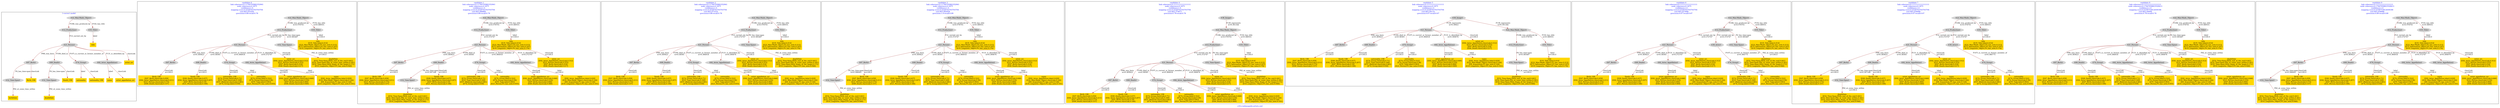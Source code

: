 digraph n0 {
fontcolor="blue"
remincross="true"
label="s18-s-indianapolis-artists.xml"
subgraph cluster_0 {
label="1-correct model"
n2[style="filled",color="white",fillcolor="lightgray",label="E12_Production1"];
n3[style="filled",color="white",fillcolor="lightgray",label="E21_Person1"];
n4[style="filled",color="white",fillcolor="lightgray",label="E67_Birth1"];
n5[style="filled",color="white",fillcolor="lightgray",label="E69_Death1"];
n6[style="filled",color="white",fillcolor="lightgray",label="E74_Group1"];
n7[style="filled",color="white",fillcolor="lightgray",label="E82_Actor_Appellation1"];
n8[style="filled",color="white",fillcolor="lightgray",label="E22_Man-Made_Object1"];
n9[style="filled",color="white",fillcolor="lightgray",label="E35_Title1"];
n10[style="filled",color="white",fillcolor="lightgray",label="E52_Time-Span1"];
n11[style="filled",color="white",fillcolor="lightgray",label="E52_Time-Span2"];
n12[shape="plaintext",style="filled",fillcolor="gold",label="artist_uri"];
n13[shape="plaintext",style="filled",fillcolor="gold",label="nationality"];
n14[shape="plaintext",style="filled",fillcolor="gold",label="Death_URI"];
n15[shape="plaintext",style="filled",fillcolor="gold",label="name"];
n16[shape="plaintext",style="filled",fillcolor="gold",label="artist_appellation_uri"];
n17[shape="plaintext",style="filled",fillcolor="gold",label="deathDate"];
n18[shape="plaintext",style="filled",fillcolor="gold",label="nationality_URI"];
n19[shape="plaintext",style="filled",fillcolor="gold",label="title"];
n20[shape="plaintext",style="filled",fillcolor="gold",label="Birth_URI"];
n21[shape="plaintext",style="filled",fillcolor="gold",label="birthDate"];
}
subgraph cluster_1 {
label="candidate 0\nlink coherence:0.11764705882352941\nnode coherence:0.1875\nconfidence:1.0\nmapping score:0.4328703703703704\ncost:903.055205\n-precision:0.88-recall:0.78"
n23[style="filled",color="white",fillcolor="lightgray",label="E12_Production1"];
n24[style="filled",color="white",fillcolor="lightgray",label="E21_Person1"];
n25[style="filled",color="white",fillcolor="lightgray",label="E52_Time-Span1"];
n26[style="filled",color="white",fillcolor="lightgray",label="E67_Birth1"];
n27[style="filled",color="white",fillcolor="lightgray",label="E69_Death1"];
n28[style="filled",color="white",fillcolor="lightgray",label="E74_Group1"];
n29[style="filled",color="white",fillcolor="lightgray",label="E82_Actor_Appellation1"];
n30[style="filled",color="white",fillcolor="lightgray",label="E22_Man-Made_Object1"];
n31[style="filled",color="white",fillcolor="lightgray",label="E35_Title1"];
n32[shape="plaintext",style="filled",fillcolor="gold",label="Birth_URI\n[E67_Birth,classLink,0.459]\n[E82_Actor_Appellation,classLink,0.211]\n[E21_Person,classLink,0.173]\n[E69_Death,classLink,0.157]"];
n33[shape="plaintext",style="filled",fillcolor="gold",label="artist_appellation_uri\n[E82_Actor_Appellation,classLink,0.646]\n[E21_Person,classLink,0.216]\n[E67_Birth,classLink,0.069]\n[E69_Death,classLink,0.069]"];
n34[shape="plaintext",style="filled",fillcolor="gold",label="artist_uri\n[E82_Actor_Appellation,classLink,0.312]\n[E21_Person,classLink,0.253]\n[E67_Birth,classLink,0.218]\n[E69_Death,classLink,0.217]"];
n35[shape="plaintext",style="filled",fillcolor="gold",label="name\n[E82_Actor_Appellation,label,0.629]\n[E22_Man-Made_Object,classLink,0.144]\n[E8_Acquisition,P3_has_note,0.126]\n[E33_Linguistic_Object,P3_has_note,0.101]"];
n36[shape="plaintext",style="filled",fillcolor="gold",label="title\n[E35_Title,label,0.414]\n[E22_Man-Made_Object,P3_has_note,0.213]\n[E73_Information_Object,P3_has_note,0.197]\n[E33_Linguistic_Object,P3_has_note,0.176]"];
n37[shape="plaintext",style="filled",fillcolor="gold",label="deathDate\n[E52_Time-Span,P82b_end_of_the_end,0.441]\n[E52_Time-Span,P82_at_some_time_within,0.341]\n[E52_Time-Span,P82a_begin_of_the_begin,0.171]\n[E33_Linguistic_Object,P3_has_note,0.046]"];
n38[shape="plaintext",style="filled",fillcolor="gold",label="nationality_URI\n[E74_Group,classLink,0.71]\n[E55_Type,classLink,0.169]\n[E57_Material,classLink,0.081]\n[E74_Group,label,0.039]"];
n39[shape="plaintext",style="filled",fillcolor="gold",label="nationality\n[E74_Group,label,0.522]\n[E74_Group,classLink,0.36]\n[E55_Type,label,0.063]\n[E21_Person,P3_has_note,0.055]"];
n40[shape="plaintext",style="filled",fillcolor="gold",label="Death_URI\n[E69_Death,classLink,0.437]\n[E82_Actor_Appellation,classLink,0.207]\n[E67_Birth,classLink,0.19]\n[E21_Person,classLink,0.166]"];
}
subgraph cluster_2 {
label="candidate 1\nlink coherence:0.11764705882352941\nnode coherence:0.1875\nconfidence:1.0\nmapping score:0.4328703703703704\ncost:903.066885\n-precision:0.88-recall:0.78"
n42[style="filled",color="white",fillcolor="lightgray",label="E12_Production1"];
n43[style="filled",color="white",fillcolor="lightgray",label="E21_Person1"];
n44[style="filled",color="white",fillcolor="lightgray",label="E67_Birth1"];
n45[style="filled",color="white",fillcolor="lightgray",label="E69_Death1"];
n46[style="filled",color="white",fillcolor="lightgray",label="E74_Group1"];
n47[style="filled",color="white",fillcolor="lightgray",label="E82_Actor_Appellation1"];
n48[style="filled",color="white",fillcolor="lightgray",label="E22_Man-Made_Object1"];
n49[style="filled",color="white",fillcolor="lightgray",label="E35_Title1"];
n50[style="filled",color="white",fillcolor="lightgray",label="E52_Time-Span1"];
n51[shape="plaintext",style="filled",fillcolor="gold",label="Birth_URI\n[E67_Birth,classLink,0.459]\n[E82_Actor_Appellation,classLink,0.211]\n[E21_Person,classLink,0.173]\n[E69_Death,classLink,0.157]"];
n52[shape="plaintext",style="filled",fillcolor="gold",label="artist_appellation_uri\n[E82_Actor_Appellation,classLink,0.646]\n[E21_Person,classLink,0.216]\n[E67_Birth,classLink,0.069]\n[E69_Death,classLink,0.069]"];
n53[shape="plaintext",style="filled",fillcolor="gold",label="artist_uri\n[E82_Actor_Appellation,classLink,0.312]\n[E21_Person,classLink,0.253]\n[E67_Birth,classLink,0.218]\n[E69_Death,classLink,0.217]"];
n54[shape="plaintext",style="filled",fillcolor="gold",label="name\n[E82_Actor_Appellation,label,0.629]\n[E22_Man-Made_Object,classLink,0.144]\n[E8_Acquisition,P3_has_note,0.126]\n[E33_Linguistic_Object,P3_has_note,0.101]"];
n55[shape="plaintext",style="filled",fillcolor="gold",label="title\n[E35_Title,label,0.414]\n[E22_Man-Made_Object,P3_has_note,0.213]\n[E73_Information_Object,P3_has_note,0.197]\n[E33_Linguistic_Object,P3_has_note,0.176]"];
n56[shape="plaintext",style="filled",fillcolor="gold",label="deathDate\n[E52_Time-Span,P82b_end_of_the_end,0.441]\n[E52_Time-Span,P82_at_some_time_within,0.341]\n[E52_Time-Span,P82a_begin_of_the_begin,0.171]\n[E33_Linguistic_Object,P3_has_note,0.046]"];
n57[shape="plaintext",style="filled",fillcolor="gold",label="nationality_URI\n[E74_Group,classLink,0.71]\n[E55_Type,classLink,0.169]\n[E57_Material,classLink,0.081]\n[E74_Group,label,0.039]"];
n58[shape="plaintext",style="filled",fillcolor="gold",label="nationality\n[E74_Group,label,0.522]\n[E74_Group,classLink,0.36]\n[E55_Type,label,0.063]\n[E21_Person,P3_has_note,0.055]"];
n59[shape="plaintext",style="filled",fillcolor="gold",label="Death_URI\n[E69_Death,classLink,0.437]\n[E82_Actor_Appellation,classLink,0.207]\n[E67_Birth,classLink,0.19]\n[E21_Person,classLink,0.166]"];
}
subgraph cluster_3 {
label="candidate 2\nlink coherence:0.11764705882352941\nnode coherence:0.1875\nconfidence:1.0\nmapping score:0.4328703703703704\ncost:903.073333\n-precision:0.88-recall:0.78"
n61[style="filled",color="white",fillcolor="lightgray",label="E12_Production1"];
n62[style="filled",color="white",fillcolor="lightgray",label="E21_Person1"];
n63[style="filled",color="white",fillcolor="lightgray",label="E52_Time-Span1"];
n64[style="filled",color="white",fillcolor="lightgray",label="E67_Birth1"];
n65[style="filled",color="white",fillcolor="lightgray",label="E69_Death1"];
n66[style="filled",color="white",fillcolor="lightgray",label="E74_Group1"];
n67[style="filled",color="white",fillcolor="lightgray",label="E82_Actor_Appellation2"];
n68[style="filled",color="white",fillcolor="lightgray",label="E22_Man-Made_Object1"];
n69[style="filled",color="white",fillcolor="lightgray",label="E35_Title1"];
n70[shape="plaintext",style="filled",fillcolor="gold",label="Birth_URI\n[E67_Birth,classLink,0.459]\n[E82_Actor_Appellation,classLink,0.211]\n[E21_Person,classLink,0.173]\n[E69_Death,classLink,0.157]"];
n71[shape="plaintext",style="filled",fillcolor="gold",label="artist_uri\n[E82_Actor_Appellation,classLink,0.312]\n[E21_Person,classLink,0.253]\n[E67_Birth,classLink,0.218]\n[E69_Death,classLink,0.217]"];
n72[shape="plaintext",style="filled",fillcolor="gold",label="title\n[E35_Title,label,0.414]\n[E22_Man-Made_Object,P3_has_note,0.213]\n[E73_Information_Object,P3_has_note,0.197]\n[E33_Linguistic_Object,P3_has_note,0.176]"];
n73[shape="plaintext",style="filled",fillcolor="gold",label="deathDate\n[E52_Time-Span,P82b_end_of_the_end,0.441]\n[E52_Time-Span,P82_at_some_time_within,0.341]\n[E52_Time-Span,P82a_begin_of_the_begin,0.171]\n[E33_Linguistic_Object,P3_has_note,0.046]"];
n74[shape="plaintext",style="filled",fillcolor="gold",label="nationality_URI\n[E74_Group,classLink,0.71]\n[E55_Type,classLink,0.169]\n[E57_Material,classLink,0.081]\n[E74_Group,label,0.039]"];
n75[shape="plaintext",style="filled",fillcolor="gold",label="artist_appellation_uri\n[E82_Actor_Appellation,classLink,0.646]\n[E21_Person,classLink,0.216]\n[E67_Birth,classLink,0.069]\n[E69_Death,classLink,0.069]"];
n76[shape="plaintext",style="filled",fillcolor="gold",label="nationality\n[E74_Group,label,0.522]\n[E74_Group,classLink,0.36]\n[E55_Type,label,0.063]\n[E21_Person,P3_has_note,0.055]"];
n77[shape="plaintext",style="filled",fillcolor="gold",label="name\n[E82_Actor_Appellation,label,0.629]\n[E22_Man-Made_Object,classLink,0.144]\n[E8_Acquisition,P3_has_note,0.126]\n[E33_Linguistic_Object,P3_has_note,0.101]"];
n78[shape="plaintext",style="filled",fillcolor="gold",label="Death_URI\n[E69_Death,classLink,0.437]\n[E82_Actor_Appellation,classLink,0.207]\n[E67_Birth,classLink,0.19]\n[E21_Person,classLink,0.166]"];
}
subgraph cluster_4 {
label="candidate 3\nlink coherence:0.11764705882352941\nnode coherence:0.1875\nconfidence:1.0\nmapping score:0.4328703703703704\ncost:903.083939\n-precision:1.0-recall:0.89"
n80[style="filled",color="white",fillcolor="lightgray",label="E12_Production1"];
n81[style="filled",color="white",fillcolor="lightgray",label="E21_Person1"];
n82[style="filled",color="white",fillcolor="lightgray",label="E67_Birth1"];
n83[style="filled",color="white",fillcolor="lightgray",label="E69_Death1"];
n84[style="filled",color="white",fillcolor="lightgray",label="E74_Group1"];
n85[style="filled",color="white",fillcolor="lightgray",label="E82_Actor_Appellation2"];
n86[style="filled",color="white",fillcolor="lightgray",label="E22_Man-Made_Object1"];
n87[style="filled",color="white",fillcolor="lightgray",label="E35_Title1"];
n88[style="filled",color="white",fillcolor="lightgray",label="E52_Time-Span1"];
n89[shape="plaintext",style="filled",fillcolor="gold",label="Birth_URI\n[E67_Birth,classLink,0.459]\n[E82_Actor_Appellation,classLink,0.211]\n[E21_Person,classLink,0.173]\n[E69_Death,classLink,0.157]"];
n90[shape="plaintext",style="filled",fillcolor="gold",label="artist_uri\n[E82_Actor_Appellation,classLink,0.312]\n[E21_Person,classLink,0.253]\n[E67_Birth,classLink,0.218]\n[E69_Death,classLink,0.217]"];
n91[shape="plaintext",style="filled",fillcolor="gold",label="title\n[E35_Title,label,0.414]\n[E22_Man-Made_Object,P3_has_note,0.213]\n[E73_Information_Object,P3_has_note,0.197]\n[E33_Linguistic_Object,P3_has_note,0.176]"];
n92[shape="plaintext",style="filled",fillcolor="gold",label="deathDate\n[E52_Time-Span,P82b_end_of_the_end,0.441]\n[E52_Time-Span,P82_at_some_time_within,0.341]\n[E52_Time-Span,P82a_begin_of_the_begin,0.171]\n[E33_Linguistic_Object,P3_has_note,0.046]"];
n93[shape="plaintext",style="filled",fillcolor="gold",label="nationality_URI\n[E74_Group,classLink,0.71]\n[E55_Type,classLink,0.169]\n[E57_Material,classLink,0.081]\n[E74_Group,label,0.039]"];
n94[shape="plaintext",style="filled",fillcolor="gold",label="artist_appellation_uri\n[E82_Actor_Appellation,classLink,0.646]\n[E21_Person,classLink,0.216]\n[E67_Birth,classLink,0.069]\n[E69_Death,classLink,0.069]"];
n95[shape="plaintext",style="filled",fillcolor="gold",label="nationality\n[E74_Group,label,0.522]\n[E74_Group,classLink,0.36]\n[E55_Type,label,0.063]\n[E21_Person,P3_has_note,0.055]"];
n96[shape="plaintext",style="filled",fillcolor="gold",label="name\n[E82_Actor_Appellation,label,0.629]\n[E22_Man-Made_Object,classLink,0.144]\n[E8_Acquisition,P3_has_note,0.126]\n[E33_Linguistic_Object,P3_has_note,0.101]"];
n97[shape="plaintext",style="filled",fillcolor="gold",label="Death_URI\n[E69_Death,classLink,0.437]\n[E82_Actor_Appellation,classLink,0.207]\n[E67_Birth,classLink,0.19]\n[E21_Person,classLink,0.166]"];
}
subgraph cluster_5 {
label="candidate 4\nlink coherence:0.1111111111111111\nnode coherence:0.1875\nconfidence:1.0\nmapping score:0.4328703703703704\ncost:903.374677\n-precision:0.78-recall:0.78"
n99[style="filled",color="white",fillcolor="lightgray",label="E12_Production1"];
n100[style="filled",color="white",fillcolor="lightgray",label="E21_Person1"];
n101[style="filled",color="white",fillcolor="lightgray",label="E52_Time-Span1"];
n102[style="filled",color="white",fillcolor="lightgray",label="E67_Birth1"];
n103[style="filled",color="white",fillcolor="lightgray",label="E69_Death1"];
n104[style="filled",color="white",fillcolor="lightgray",label="E74_Group1"];
n105[style="filled",color="white",fillcolor="lightgray",label="E82_Actor_Appellation2"];
n106[style="filled",color="white",fillcolor="lightgray",label="E22_Man-Made_Object1"];
n107[style="filled",color="white",fillcolor="lightgray",label="E35_Title1"];
n108[style="filled",color="white",fillcolor="lightgray",label="E38_Image1"];
n109[shape="plaintext",style="filled",fillcolor="gold",label="Birth_URI\n[E67_Birth,classLink,0.459]\n[E82_Actor_Appellation,classLink,0.211]\n[E21_Person,classLink,0.173]\n[E69_Death,classLink,0.157]"];
n110[shape="plaintext",style="filled",fillcolor="gold",label="artist_uri\n[E82_Actor_Appellation,classLink,0.312]\n[E21_Person,classLink,0.253]\n[E67_Birth,classLink,0.218]\n[E69_Death,classLink,0.217]"];
n111[shape="plaintext",style="filled",fillcolor="gold",label="title\n[E35_Title,label,0.414]\n[E22_Man-Made_Object,P3_has_note,0.213]\n[E73_Information_Object,P3_has_note,0.197]\n[E33_Linguistic_Object,P3_has_note,0.176]"];
n112[shape="plaintext",style="filled",fillcolor="gold",label="deathDate\n[E52_Time-Span,P82b_end_of_the_end,0.441]\n[E52_Time-Span,P82_at_some_time_within,0.341]\n[E52_Time-Span,P82a_begin_of_the_begin,0.171]\n[E33_Linguistic_Object,P3_has_note,0.046]"];
n113[shape="plaintext",style="filled",fillcolor="gold",label="nationality_URI\n[E74_Group,classLink,0.71]\n[E55_Type,classLink,0.169]\n[E57_Material,classLink,0.081]\n[E74_Group,label,0.039]"];
n114[shape="plaintext",style="filled",fillcolor="gold",label="artist_appellation_uri\n[E82_Actor_Appellation,classLink,0.646]\n[E21_Person,classLink,0.216]\n[E67_Birth,classLink,0.069]\n[E69_Death,classLink,0.069]"];
n115[shape="plaintext",style="filled",fillcolor="gold",label="nationality\n[E74_Group,label,0.522]\n[E74_Group,classLink,0.36]\n[E55_Type,label,0.063]\n[E21_Person,P3_has_note,0.055]"];
n116[shape="plaintext",style="filled",fillcolor="gold",label="name\n[E82_Actor_Appellation,label,0.629]\n[E22_Man-Made_Object,classLink,0.144]\n[E8_Acquisition,P3_has_note,0.126]\n[E33_Linguistic_Object,P3_has_note,0.101]"];
n117[shape="plaintext",style="filled",fillcolor="gold",label="Death_URI\n[E69_Death,classLink,0.437]\n[E82_Actor_Appellation,classLink,0.207]\n[E67_Birth,classLink,0.19]\n[E21_Person,classLink,0.166]"];
}
subgraph cluster_6 {
label="candidate 5\nlink coherence:0.1111111111111111\nnode coherence:0.1875\nconfidence:1.0\nmapping score:0.4328703703703704\ncost:903.40114\n-precision:0.67-recall:0.67"
n119[style="filled",color="white",fillcolor="lightgray",label="E12_Production1"];
n120[style="filled",color="white",fillcolor="lightgray",label="E52_Time-Span1"];
n121[style="filled",color="white",fillcolor="lightgray",label="E21_Person1"];
n122[style="filled",color="white",fillcolor="lightgray",label="E67_Birth1"];
n123[style="filled",color="white",fillcolor="lightgray",label="E69_Death1"];
n124[style="filled",color="white",fillcolor="lightgray",label="E74_Group1"];
n125[style="filled",color="white",fillcolor="lightgray",label="E82_Actor_Appellation2"];
n126[style="filled",color="white",fillcolor="lightgray",label="E22_Man-Made_Object1"];
n127[style="filled",color="white",fillcolor="lightgray",label="E35_Title1"];
n128[style="filled",color="white",fillcolor="lightgray",label="E38_Image1"];
n129[shape="plaintext",style="filled",fillcolor="gold",label="Birth_URI\n[E67_Birth,classLink,0.459]\n[E82_Actor_Appellation,classLink,0.211]\n[E21_Person,classLink,0.173]\n[E69_Death,classLink,0.157]"];
n130[shape="plaintext",style="filled",fillcolor="gold",label="artist_uri\n[E82_Actor_Appellation,classLink,0.312]\n[E21_Person,classLink,0.253]\n[E67_Birth,classLink,0.218]\n[E69_Death,classLink,0.217]"];
n131[shape="plaintext",style="filled",fillcolor="gold",label="title\n[E35_Title,label,0.414]\n[E22_Man-Made_Object,P3_has_note,0.213]\n[E73_Information_Object,P3_has_note,0.197]\n[E33_Linguistic_Object,P3_has_note,0.176]"];
n132[shape="plaintext",style="filled",fillcolor="gold",label="deathDate\n[E52_Time-Span,P82b_end_of_the_end,0.441]\n[E52_Time-Span,P82_at_some_time_within,0.341]\n[E52_Time-Span,P82a_begin_of_the_begin,0.171]\n[E33_Linguistic_Object,P3_has_note,0.046]"];
n133[shape="plaintext",style="filled",fillcolor="gold",label="nationality_URI\n[E74_Group,classLink,0.71]\n[E55_Type,classLink,0.169]\n[E57_Material,classLink,0.081]\n[E74_Group,label,0.039]"];
n134[shape="plaintext",style="filled",fillcolor="gold",label="artist_appellation_uri\n[E82_Actor_Appellation,classLink,0.646]\n[E21_Person,classLink,0.216]\n[E67_Birth,classLink,0.069]\n[E69_Death,classLink,0.069]"];
n135[shape="plaintext",style="filled",fillcolor="gold",label="nationality\n[E74_Group,label,0.522]\n[E74_Group,classLink,0.36]\n[E55_Type,label,0.063]\n[E21_Person,P3_has_note,0.055]"];
n136[shape="plaintext",style="filled",fillcolor="gold",label="name\n[E82_Actor_Appellation,label,0.629]\n[E22_Man-Made_Object,classLink,0.144]\n[E8_Acquisition,P3_has_note,0.126]\n[E33_Linguistic_Object,P3_has_note,0.101]"];
n137[shape="plaintext",style="filled",fillcolor="gold",label="Death_URI\n[E69_Death,classLink,0.437]\n[E82_Actor_Appellation,classLink,0.207]\n[E67_Birth,classLink,0.19]\n[E21_Person,classLink,0.166]"];
}
subgraph cluster_7 {
label="candidate 6\nlink coherence:0.1111111111111111\nnode coherence:0.1875\nconfidence:1.0\nmapping score:0.4328703703703704\ncost:903.427808\n-precision:0.67-recall:0.67"
n139[style="filled",color="white",fillcolor="lightgray",label="E12_Production1"];
n140[style="filled",color="white",fillcolor="lightgray",label="E21_Person1"];
n141[style="filled",color="white",fillcolor="lightgray",label="E39_Actor1"];
n142[style="filled",color="white",fillcolor="lightgray",label="E52_Time-Span1"];
n143[style="filled",color="white",fillcolor="lightgray",label="E67_Birth1"];
n144[style="filled",color="white",fillcolor="lightgray",label="E69_Death1"];
n145[style="filled",color="white",fillcolor="lightgray",label="E82_Actor_Appellation1"];
n146[style="filled",color="white",fillcolor="lightgray",label="E22_Man-Made_Object1"];
n147[style="filled",color="white",fillcolor="lightgray",label="E35_Title1"];
n148[style="filled",color="white",fillcolor="lightgray",label="E74_Group1"];
n149[shape="plaintext",style="filled",fillcolor="gold",label="Birth_URI\n[E67_Birth,classLink,0.459]\n[E82_Actor_Appellation,classLink,0.211]\n[E21_Person,classLink,0.173]\n[E69_Death,classLink,0.157]"];
n150[shape="plaintext",style="filled",fillcolor="gold",label="artist_appellation_uri\n[E82_Actor_Appellation,classLink,0.646]\n[E21_Person,classLink,0.216]\n[E67_Birth,classLink,0.069]\n[E69_Death,classLink,0.069]"];
n151[shape="plaintext",style="filled",fillcolor="gold",label="artist_uri\n[E82_Actor_Appellation,classLink,0.312]\n[E21_Person,classLink,0.253]\n[E67_Birth,classLink,0.218]\n[E69_Death,classLink,0.217]"];
n152[shape="plaintext",style="filled",fillcolor="gold",label="name\n[E82_Actor_Appellation,label,0.629]\n[E22_Man-Made_Object,classLink,0.144]\n[E8_Acquisition,P3_has_note,0.126]\n[E33_Linguistic_Object,P3_has_note,0.101]"];
n153[shape="plaintext",style="filled",fillcolor="gold",label="title\n[E35_Title,label,0.414]\n[E22_Man-Made_Object,P3_has_note,0.213]\n[E73_Information_Object,P3_has_note,0.197]\n[E33_Linguistic_Object,P3_has_note,0.176]"];
n154[shape="plaintext",style="filled",fillcolor="gold",label="deathDate\n[E52_Time-Span,P82b_end_of_the_end,0.441]\n[E52_Time-Span,P82_at_some_time_within,0.341]\n[E52_Time-Span,P82a_begin_of_the_begin,0.171]\n[E33_Linguistic_Object,P3_has_note,0.046]"];
n155[shape="plaintext",style="filled",fillcolor="gold",label="nationality_URI\n[E74_Group,classLink,0.71]\n[E55_Type,classLink,0.169]\n[E57_Material,classLink,0.081]\n[E74_Group,label,0.039]"];
n156[shape="plaintext",style="filled",fillcolor="gold",label="nationality\n[E74_Group,label,0.522]\n[E74_Group,classLink,0.36]\n[E55_Type,label,0.063]\n[E21_Person,P3_has_note,0.055]"];
n157[shape="plaintext",style="filled",fillcolor="gold",label="Death_URI\n[E69_Death,classLink,0.437]\n[E82_Actor_Appellation,classLink,0.207]\n[E67_Birth,classLink,0.19]\n[E21_Person,classLink,0.166]"];
}
subgraph cluster_8 {
label="candidate 7\nlink coherence:0.1111111111111111\nnode coherence:0.1875\nconfidence:1.0\nmapping score:0.4328703703703704\ncost:903.439489\n-precision:0.67-recall:0.67"
n159[style="filled",color="white",fillcolor="lightgray",label="E12_Production1"];
n160[style="filled",color="white",fillcolor="lightgray",label="E21_Person1"];
n161[style="filled",color="white",fillcolor="lightgray",label="E39_Actor1"];
n162[style="filled",color="white",fillcolor="lightgray",label="E67_Birth1"];
n163[style="filled",color="white",fillcolor="lightgray",label="E69_Death1"];
n164[style="filled",color="white",fillcolor="lightgray",label="E82_Actor_Appellation1"];
n165[style="filled",color="white",fillcolor="lightgray",label="E22_Man-Made_Object1"];
n166[style="filled",color="white",fillcolor="lightgray",label="E35_Title1"];
n167[style="filled",color="white",fillcolor="lightgray",label="E74_Group1"];
n168[style="filled",color="white",fillcolor="lightgray",label="E52_Time-Span1"];
n169[shape="plaintext",style="filled",fillcolor="gold",label="Birth_URI\n[E67_Birth,classLink,0.459]\n[E82_Actor_Appellation,classLink,0.211]\n[E21_Person,classLink,0.173]\n[E69_Death,classLink,0.157]"];
n170[shape="plaintext",style="filled",fillcolor="gold",label="artist_appellation_uri\n[E82_Actor_Appellation,classLink,0.646]\n[E21_Person,classLink,0.216]\n[E67_Birth,classLink,0.069]\n[E69_Death,classLink,0.069]"];
n171[shape="plaintext",style="filled",fillcolor="gold",label="artist_uri\n[E82_Actor_Appellation,classLink,0.312]\n[E21_Person,classLink,0.253]\n[E67_Birth,classLink,0.218]\n[E69_Death,classLink,0.217]"];
n172[shape="plaintext",style="filled",fillcolor="gold",label="name\n[E82_Actor_Appellation,label,0.629]\n[E22_Man-Made_Object,classLink,0.144]\n[E8_Acquisition,P3_has_note,0.126]\n[E33_Linguistic_Object,P3_has_note,0.101]"];
n173[shape="plaintext",style="filled",fillcolor="gold",label="title\n[E35_Title,label,0.414]\n[E22_Man-Made_Object,P3_has_note,0.213]\n[E73_Information_Object,P3_has_note,0.197]\n[E33_Linguistic_Object,P3_has_note,0.176]"];
n174[shape="plaintext",style="filled",fillcolor="gold",label="deathDate\n[E52_Time-Span,P82b_end_of_the_end,0.441]\n[E52_Time-Span,P82_at_some_time_within,0.341]\n[E52_Time-Span,P82a_begin_of_the_begin,0.171]\n[E33_Linguistic_Object,P3_has_note,0.046]"];
n175[shape="plaintext",style="filled",fillcolor="gold",label="nationality_URI\n[E74_Group,classLink,0.71]\n[E55_Type,classLink,0.169]\n[E57_Material,classLink,0.081]\n[E74_Group,label,0.039]"];
n176[shape="plaintext",style="filled",fillcolor="gold",label="nationality\n[E74_Group,label,0.522]\n[E74_Group,classLink,0.36]\n[E55_Type,label,0.063]\n[E21_Person,P3_has_note,0.055]"];
n177[shape="plaintext",style="filled",fillcolor="gold",label="Death_URI\n[E69_Death,classLink,0.437]\n[E82_Actor_Appellation,classLink,0.207]\n[E67_Birth,classLink,0.19]\n[E21_Person,classLink,0.166]"];
}
subgraph cluster_9 {
label="candidate 8\nlink coherence:0.1111111111111111\nnode coherence:0.17647058823529413\nconfidence:1.0\nmapping score:0.4106753812636166\ncost:903.44608\n-precision:0.78-recall:0.78"
n179[style="filled",color="white",fillcolor="lightgray",label="E12_Production1"];
n180[style="filled",color="white",fillcolor="lightgray",label="E21_Person1"];
n181[style="filled",color="white",fillcolor="lightgray",label="E52_Time-Span1"];
n182[style="filled",color="white",fillcolor="lightgray",label="E67_Birth1"];
n183[style="filled",color="white",fillcolor="lightgray",label="E69_Death1"];
n184[style="filled",color="white",fillcolor="lightgray",label="E74_Group1"];
n185[style="filled",color="white",fillcolor="lightgray",label="E82_Actor_Appellation1"];
n186[style="filled",color="white",fillcolor="lightgray",label="E82_Actor_Appellation2"];
n187[style="filled",color="white",fillcolor="lightgray",label="E22_Man-Made_Object1"];
n188[style="filled",color="white",fillcolor="lightgray",label="E35_Title1"];
n189[shape="plaintext",style="filled",fillcolor="gold",label="Birth_URI\n[E67_Birth,classLink,0.459]\n[E82_Actor_Appellation,classLink,0.211]\n[E21_Person,classLink,0.173]\n[E69_Death,classLink,0.157]"];
n190[shape="plaintext",style="filled",fillcolor="gold",label="artist_uri\n[E82_Actor_Appellation,classLink,0.312]\n[E21_Person,classLink,0.253]\n[E67_Birth,classLink,0.218]\n[E69_Death,classLink,0.217]"];
n191[shape="plaintext",style="filled",fillcolor="gold",label="name\n[E82_Actor_Appellation,label,0.629]\n[E22_Man-Made_Object,classLink,0.144]\n[E8_Acquisition,P3_has_note,0.126]\n[E33_Linguistic_Object,P3_has_note,0.101]"];
n192[shape="plaintext",style="filled",fillcolor="gold",label="title\n[E35_Title,label,0.414]\n[E22_Man-Made_Object,P3_has_note,0.213]\n[E73_Information_Object,P3_has_note,0.197]\n[E33_Linguistic_Object,P3_has_note,0.176]"];
n193[shape="plaintext",style="filled",fillcolor="gold",label="deathDate\n[E52_Time-Span,P82b_end_of_the_end,0.441]\n[E52_Time-Span,P82_at_some_time_within,0.341]\n[E52_Time-Span,P82a_begin_of_the_begin,0.171]\n[E33_Linguistic_Object,P3_has_note,0.046]"];
n194[shape="plaintext",style="filled",fillcolor="gold",label="nationality_URI\n[E74_Group,classLink,0.71]\n[E55_Type,classLink,0.169]\n[E57_Material,classLink,0.081]\n[E74_Group,label,0.039]"];
n195[shape="plaintext",style="filled",fillcolor="gold",label="artist_appellation_uri\n[E82_Actor_Appellation,classLink,0.646]\n[E21_Person,classLink,0.216]\n[E67_Birth,classLink,0.069]\n[E69_Death,classLink,0.069]"];
n196[shape="plaintext",style="filled",fillcolor="gold",label="nationality\n[E74_Group,label,0.522]\n[E74_Group,classLink,0.36]\n[E55_Type,label,0.063]\n[E21_Person,P3_has_note,0.055]"];
n197[shape="plaintext",style="filled",fillcolor="gold",label="Death_URI\n[E69_Death,classLink,0.437]\n[E82_Actor_Appellation,classLink,0.207]\n[E67_Birth,classLink,0.19]\n[E21_Person,classLink,0.166]"];
}
subgraph cluster_10 {
label="candidate 9\nlink coherence:0.1111111111111111\nnode coherence:0.17647058823529413\nconfidence:1.0\nmapping score:0.4106753812636166\ncost:903.456686\n-precision:0.89-recall:0.89"
n199[style="filled",color="white",fillcolor="lightgray",label="E12_Production1"];
n200[style="filled",color="white",fillcolor="lightgray",label="E21_Person1"];
n201[style="filled",color="white",fillcolor="lightgray",label="E67_Birth1"];
n202[style="filled",color="white",fillcolor="lightgray",label="E69_Death1"];
n203[style="filled",color="white",fillcolor="lightgray",label="E74_Group1"];
n204[style="filled",color="white",fillcolor="lightgray",label="E82_Actor_Appellation1"];
n205[style="filled",color="white",fillcolor="lightgray",label="E82_Actor_Appellation2"];
n206[style="filled",color="white",fillcolor="lightgray",label="E22_Man-Made_Object1"];
n207[style="filled",color="white",fillcolor="lightgray",label="E35_Title1"];
n208[style="filled",color="white",fillcolor="lightgray",label="E52_Time-Span1"];
n209[shape="plaintext",style="filled",fillcolor="gold",label="Birth_URI\n[E67_Birth,classLink,0.459]\n[E82_Actor_Appellation,classLink,0.211]\n[E21_Person,classLink,0.173]\n[E69_Death,classLink,0.157]"];
n210[shape="plaintext",style="filled",fillcolor="gold",label="artist_uri\n[E82_Actor_Appellation,classLink,0.312]\n[E21_Person,classLink,0.253]\n[E67_Birth,classLink,0.218]\n[E69_Death,classLink,0.217]"];
n211[shape="plaintext",style="filled",fillcolor="gold",label="name\n[E82_Actor_Appellation,label,0.629]\n[E22_Man-Made_Object,classLink,0.144]\n[E8_Acquisition,P3_has_note,0.126]\n[E33_Linguistic_Object,P3_has_note,0.101]"];
n212[shape="plaintext",style="filled",fillcolor="gold",label="title\n[E35_Title,label,0.414]\n[E22_Man-Made_Object,P3_has_note,0.213]\n[E73_Information_Object,P3_has_note,0.197]\n[E33_Linguistic_Object,P3_has_note,0.176]"];
n213[shape="plaintext",style="filled",fillcolor="gold",label="deathDate\n[E52_Time-Span,P82b_end_of_the_end,0.441]\n[E52_Time-Span,P82_at_some_time_within,0.341]\n[E52_Time-Span,P82a_begin_of_the_begin,0.171]\n[E33_Linguistic_Object,P3_has_note,0.046]"];
n214[shape="plaintext",style="filled",fillcolor="gold",label="nationality_URI\n[E74_Group,classLink,0.71]\n[E55_Type,classLink,0.169]\n[E57_Material,classLink,0.081]\n[E74_Group,label,0.039]"];
n215[shape="plaintext",style="filled",fillcolor="gold",label="artist_appellation_uri\n[E82_Actor_Appellation,classLink,0.646]\n[E21_Person,classLink,0.216]\n[E67_Birth,classLink,0.069]\n[E69_Death,classLink,0.069]"];
n216[shape="plaintext",style="filled",fillcolor="gold",label="nationality\n[E74_Group,label,0.522]\n[E74_Group,classLink,0.36]\n[E55_Type,label,0.063]\n[E21_Person,P3_has_note,0.055]"];
n217[shape="plaintext",style="filled",fillcolor="gold",label="Death_URI\n[E69_Death,classLink,0.437]\n[E82_Actor_Appellation,classLink,0.207]\n[E67_Birth,classLink,0.19]\n[E21_Person,classLink,0.166]"];
}
n2 -> n3[color="brown",fontcolor="black",label="P14_carried_out_by"]
n3 -> n4[color="brown",fontcolor="black",label="P98i_was_born"]
n3 -> n5[color="brown",fontcolor="black",label="P100i_died_in"]
n3 -> n6[color="brown",fontcolor="black",label="P107i_is_current_or_former_member_of"]
n3 -> n7[color="brown",fontcolor="black",label="P131_is_identified_by"]
n8 -> n2[color="brown",fontcolor="black",label="P108i_was_produced_by"]
n8 -> n9[color="brown",fontcolor="black",label="P102_has_title"]
n4 -> n10[color="brown",fontcolor="black",label="P4_has_time-span"]
n5 -> n11[color="brown",fontcolor="black",label="P4_has_time-span"]
n3 -> n12[color="brown",fontcolor="black",label="classLink"]
n6 -> n13[color="brown",fontcolor="black",label="label"]
n5 -> n14[color="brown",fontcolor="black",label="classLink"]
n7 -> n15[color="brown",fontcolor="black",label="label"]
n7 -> n16[color="brown",fontcolor="black",label="classLink"]
n11 -> n17[color="brown",fontcolor="black",label="P82_at_some_time_within"]
n6 -> n18[color="brown",fontcolor="black",label="classLink"]
n9 -> n19[color="brown",fontcolor="black",label="label"]
n4 -> n20[color="brown",fontcolor="black",label="classLink"]
n10 -> n21[color="brown",fontcolor="black",label="P82_at_some_time_within"]
n23 -> n24[color="brown",fontcolor="black",label="P14_carried_out_by\nw=0.372747"]
n23 -> n25[color="brown",fontcolor="black",label="P4_has_time-span\nw=0.385487"]
n24 -> n26[color="brown",fontcolor="black",label="P98i_was_born\nw=0.385623"]
n24 -> n27[color="brown",fontcolor="black",label="P100i_died_in\nw=0.38563"]
n24 -> n28[color="brown",fontcolor="black",label="P107i_is_current_or_former_member_of\nw=0.384918"]
n24 -> n29[color="brown",fontcolor="black",label="P131_is_identified_by\nw=0.372747"]
n30 -> n23[color="brown",fontcolor="black",label="P108i_was_produced_by\nw=0.378701"]
n30 -> n31[color="brown",fontcolor="black",label="P102_has_title\nw=0.389351"]
n26 -> n32[color="brown",fontcolor="black",label="classLink\nw=100.0"]
n29 -> n33[color="brown",fontcolor="black",label="classLink\nw=100.0"]
n24 -> n34[color="brown",fontcolor="black",label="classLink\nw=100.0"]
n29 -> n35[color="brown",fontcolor="black",label="label\nw=100.0"]
n31 -> n36[color="brown",fontcolor="black",label="label\nw=100.0"]
n25 -> n37[color="brown",fontcolor="black",label="P82_at_some_time_within\nw=100.0"]
n28 -> n38[color="brown",fontcolor="black",label="classLink\nw=100.0"]
n28 -> n39[color="brown",fontcolor="black",label="label\nw=100.0"]
n27 -> n40[color="brown",fontcolor="black",label="classLink\nw=100.0"]
n42 -> n43[color="brown",fontcolor="black",label="P14_carried_out_by\nw=0.372747"]
n43 -> n44[color="brown",fontcolor="black",label="P98i_was_born\nw=0.385623"]
n43 -> n45[color="brown",fontcolor="black",label="P100i_died_in\nw=0.38563"]
n43 -> n46[color="brown",fontcolor="black",label="P107i_is_current_or_former_member_of\nw=0.384918"]
n43 -> n47[color="brown",fontcolor="black",label="P131_is_identified_by\nw=0.372747"]
n48 -> n42[color="brown",fontcolor="black",label="P108i_was_produced_by\nw=0.378701"]
n48 -> n49[color="brown",fontcolor="black",label="P102_has_title\nw=0.389351"]
n45 -> n50[color="brown",fontcolor="black",label="P4_has_time-span\nw=0.397168"]
n44 -> n51[color="brown",fontcolor="black",label="classLink\nw=100.0"]
n47 -> n52[color="brown",fontcolor="black",label="classLink\nw=100.0"]
n43 -> n53[color="brown",fontcolor="black",label="classLink\nw=100.0"]
n47 -> n54[color="brown",fontcolor="black",label="label\nw=100.0"]
n49 -> n55[color="brown",fontcolor="black",label="label\nw=100.0"]
n50 -> n56[color="brown",fontcolor="black",label="P82_at_some_time_within\nw=100.0"]
n46 -> n57[color="brown",fontcolor="black",label="classLink\nw=100.0"]
n46 -> n58[color="brown",fontcolor="black",label="label\nw=100.0"]
n45 -> n59[color="brown",fontcolor="black",label="classLink\nw=100.0"]
n61 -> n62[color="brown",fontcolor="black",label="P14_carried_out_by\nw=0.372747"]
n61 -> n63[color="brown",fontcolor="black",label="P4_has_time-span\nw=0.385487"]
n62 -> n64[color="brown",fontcolor="black",label="P98i_was_born\nw=0.385623"]
n62 -> n65[color="brown",fontcolor="black",label="P100i_died_in\nw=0.38563"]
n62 -> n66[color="brown",fontcolor="black",label="P107i_is_current_or_former_member_of\nw=0.384918"]
n62 -> n67[color="brown",fontcolor="black",label="P131_is_identified_by\nw=0.390876"]
n68 -> n61[color="brown",fontcolor="black",label="P108i_was_produced_by\nw=0.378701"]
n68 -> n69[color="brown",fontcolor="black",label="P102_has_title\nw=0.389351"]
n64 -> n70[color="brown",fontcolor="black",label="classLink\nw=100.0"]
n62 -> n71[color="brown",fontcolor="black",label="classLink\nw=100.0"]
n69 -> n72[color="brown",fontcolor="black",label="label\nw=100.0"]
n63 -> n73[color="brown",fontcolor="black",label="P82_at_some_time_within\nw=100.0"]
n66 -> n74[color="brown",fontcolor="black",label="classLink\nw=100.0"]
n67 -> n75[color="brown",fontcolor="black",label="classLink\nw=100.0"]
n66 -> n76[color="brown",fontcolor="black",label="label\nw=100.0"]
n67 -> n77[color="brown",fontcolor="black",label="label\nw=100.0"]
n65 -> n78[color="brown",fontcolor="black",label="classLink\nw=100.0"]
n80 -> n81[color="brown",fontcolor="black",label="P14_carried_out_by\nw=0.372747"]
n81 -> n82[color="brown",fontcolor="black",label="P98i_was_born\nw=0.385623"]
n81 -> n83[color="brown",fontcolor="black",label="P100i_died_in\nw=0.38563"]
n81 -> n84[color="brown",fontcolor="black",label="P107i_is_current_or_former_member_of\nw=0.384918"]
n81 -> n85[color="brown",fontcolor="black",label="P131_is_identified_by\nw=0.390876"]
n86 -> n80[color="brown",fontcolor="black",label="P108i_was_produced_by\nw=0.378701"]
n86 -> n87[color="brown",fontcolor="black",label="P102_has_title\nw=0.389351"]
n82 -> n88[color="brown",fontcolor="black",label="P4_has_time-span\nw=0.396093"]
n82 -> n89[color="brown",fontcolor="black",label="classLink\nw=100.0"]
n81 -> n90[color="brown",fontcolor="black",label="classLink\nw=100.0"]
n87 -> n91[color="brown",fontcolor="black",label="label\nw=100.0"]
n88 -> n92[color="brown",fontcolor="black",label="P82_at_some_time_within\nw=100.0"]
n84 -> n93[color="brown",fontcolor="black",label="classLink\nw=100.0"]
n85 -> n94[color="brown",fontcolor="black",label="classLink\nw=100.0"]
n84 -> n95[color="brown",fontcolor="black",label="label\nw=100.0"]
n85 -> n96[color="brown",fontcolor="black",label="label\nw=100.0"]
n83 -> n97[color="brown",fontcolor="black",label="classLink\nw=100.0"]
n99 -> n100[color="brown",fontcolor="black",label="P14_carried_out_by\nw=0.372747"]
n99 -> n101[color="brown",fontcolor="black",label="P4_has_time-span\nw=0.385487"]
n100 -> n102[color="brown",fontcolor="black",label="P98i_was_born\nw=0.385623"]
n100 -> n103[color="brown",fontcolor="black",label="P100i_died_in\nw=0.38563"]
n100 -> n104[color="brown",fontcolor="black",label="P107i_is_current_or_former_member_of\nw=0.384918"]
n100 -> n105[color="brown",fontcolor="black",label="P131_is_identified_by\nw=0.390876"]
n106 -> n99[color="brown",fontcolor="black",label="P108i_was_produced_by\nw=0.378701"]
n106 -> n107[color="brown",fontcolor="black",label="P102_has_title\nw=0.389351"]
n108 -> n106[color="brown",fontcolor="black",label="P138_represents\nw=0.301344"]
n102 -> n109[color="brown",fontcolor="black",label="classLink\nw=100.0"]
n100 -> n110[color="brown",fontcolor="black",label="classLink\nw=100.0"]
n107 -> n111[color="brown",fontcolor="black",label="label\nw=100.0"]
n101 -> n112[color="brown",fontcolor="black",label="P82_at_some_time_within\nw=100.0"]
n104 -> n113[color="brown",fontcolor="black",label="classLink\nw=100.0"]
n105 -> n114[color="brown",fontcolor="black",label="classLink\nw=100.0"]
n104 -> n115[color="brown",fontcolor="black",label="label\nw=100.0"]
n105 -> n116[color="brown",fontcolor="black",label="label\nw=100.0"]
n103 -> n117[color="brown",fontcolor="black",label="classLink\nw=100.0"]
n119 -> n120[color="brown",fontcolor="black",label="P4_has_time-span\nw=0.385487"]
n121 -> n122[color="brown",fontcolor="black",label="P98i_was_born\nw=0.385623"]
n121 -> n123[color="brown",fontcolor="black",label="P100i_died_in\nw=0.38563"]
n121 -> n124[color="brown",fontcolor="black",label="P107i_is_current_or_former_member_of\nw=0.384918"]
n121 -> n125[color="brown",fontcolor="black",label="P131_is_identified_by\nw=0.390876"]
n126 -> n119[color="brown",fontcolor="black",label="P108i_was_produced_by\nw=0.378701"]
n126 -> n127[color="brown",fontcolor="black",label="P102_has_title\nw=0.389351"]
n128 -> n121[color="brown",fontcolor="black",label="P138_represents\nw=0.39921"]
n128 -> n126[color="brown",fontcolor="black",label="P138_represents\nw=0.301344"]
n122 -> n129[color="brown",fontcolor="black",label="classLink\nw=100.0"]
n121 -> n130[color="brown",fontcolor="black",label="classLink\nw=100.0"]
n127 -> n131[color="brown",fontcolor="black",label="label\nw=100.0"]
n120 -> n132[color="brown",fontcolor="black",label="P82_at_some_time_within\nw=100.0"]
n124 -> n133[color="brown",fontcolor="black",label="classLink\nw=100.0"]
n125 -> n134[color="brown",fontcolor="black",label="classLink\nw=100.0"]
n124 -> n135[color="brown",fontcolor="black",label="label\nw=100.0"]
n125 -> n136[color="brown",fontcolor="black",label="label\nw=100.0"]
n123 -> n137[color="brown",fontcolor="black",label="classLink\nw=100.0"]
n139 -> n140[color="brown",fontcolor="black",label="P14_carried_out_by\nw=0.372747"]
n139 -> n141[color="brown",fontcolor="black",label="P14_carried_out_by\nw=0.372747"]
n139 -> n142[color="brown",fontcolor="black",label="P4_has_time-span\nw=0.385487"]
n140 -> n143[color="brown",fontcolor="black",label="P98i_was_born\nw=0.385623"]
n140 -> n144[color="brown",fontcolor="black",label="P100i_died_in\nw=0.38563"]
n140 -> n145[color="brown",fontcolor="black",label="P131_is_identified_by\nw=0.372747"]
n146 -> n139[color="brown",fontcolor="black",label="P108i_was_produced_by\nw=0.378701"]
n146 -> n147[color="brown",fontcolor="black",label="P102_has_title\nw=0.389351"]
n141 -> n148[color="brown",fontcolor="black",label="P107i_is_current_or_former_member_of\nw=0.384775"]
n143 -> n149[color="brown",fontcolor="black",label="classLink\nw=100.0"]
n145 -> n150[color="brown",fontcolor="black",label="classLink\nw=100.0"]
n140 -> n151[color="brown",fontcolor="black",label="classLink\nw=100.0"]
n145 -> n152[color="brown",fontcolor="black",label="label\nw=100.0"]
n147 -> n153[color="brown",fontcolor="black",label="label\nw=100.0"]
n142 -> n154[color="brown",fontcolor="black",label="P82_at_some_time_within\nw=100.0"]
n148 -> n155[color="brown",fontcolor="black",label="classLink\nw=100.0"]
n148 -> n156[color="brown",fontcolor="black",label="label\nw=100.0"]
n144 -> n157[color="brown",fontcolor="black",label="classLink\nw=100.0"]
n159 -> n160[color="brown",fontcolor="black",label="P14_carried_out_by\nw=0.372747"]
n159 -> n161[color="brown",fontcolor="black",label="P14_carried_out_by\nw=0.372747"]
n160 -> n162[color="brown",fontcolor="black",label="P98i_was_born\nw=0.385623"]
n160 -> n163[color="brown",fontcolor="black",label="P100i_died_in\nw=0.38563"]
n160 -> n164[color="brown",fontcolor="black",label="P131_is_identified_by\nw=0.372747"]
n165 -> n159[color="brown",fontcolor="black",label="P108i_was_produced_by\nw=0.378701"]
n165 -> n166[color="brown",fontcolor="black",label="P102_has_title\nw=0.389351"]
n161 -> n167[color="brown",fontcolor="black",label="P107i_is_current_or_former_member_of\nw=0.384775"]
n163 -> n168[color="brown",fontcolor="black",label="P4_has_time-span\nw=0.397168"]
n162 -> n169[color="brown",fontcolor="black",label="classLink\nw=100.0"]
n164 -> n170[color="brown",fontcolor="black",label="classLink\nw=100.0"]
n160 -> n171[color="brown",fontcolor="black",label="classLink\nw=100.0"]
n164 -> n172[color="brown",fontcolor="black",label="label\nw=100.0"]
n166 -> n173[color="brown",fontcolor="black",label="label\nw=100.0"]
n168 -> n174[color="brown",fontcolor="black",label="P82_at_some_time_within\nw=100.0"]
n167 -> n175[color="brown",fontcolor="black",label="classLink\nw=100.0"]
n167 -> n176[color="brown",fontcolor="black",label="label\nw=100.0"]
n163 -> n177[color="brown",fontcolor="black",label="classLink\nw=100.0"]
n179 -> n180[color="brown",fontcolor="black",label="P14_carried_out_by\nw=0.372747"]
n179 -> n181[color="brown",fontcolor="black",label="P4_has_time-span\nw=0.385487"]
n180 -> n182[color="brown",fontcolor="black",label="P98i_was_born\nw=0.385623"]
n180 -> n183[color="brown",fontcolor="black",label="P100i_died_in\nw=0.38563"]
n180 -> n184[color="brown",fontcolor="black",label="P107i_is_current_or_former_member_of\nw=0.384918"]
n180 -> n185[color="brown",fontcolor="black",label="P131_is_identified_by\nw=0.372747"]
n180 -> n186[color="brown",fontcolor="black",label="P131_is_identified_by\nw=0.390876"]
n187 -> n179[color="brown",fontcolor="black",label="P108i_was_produced_by\nw=0.378701"]
n187 -> n188[color="brown",fontcolor="black",label="P102_has_title\nw=0.389351"]
n182 -> n189[color="brown",fontcolor="black",label="classLink\nw=100.0"]
n180 -> n190[color="brown",fontcolor="black",label="classLink\nw=100.0"]
n185 -> n191[color="brown",fontcolor="black",label="label\nw=100.0"]
n188 -> n192[color="brown",fontcolor="black",label="label\nw=100.0"]
n181 -> n193[color="brown",fontcolor="black",label="P82_at_some_time_within\nw=100.0"]
n184 -> n194[color="brown",fontcolor="black",label="classLink\nw=100.0"]
n186 -> n195[color="brown",fontcolor="black",label="classLink\nw=100.0"]
n184 -> n196[color="brown",fontcolor="black",label="label\nw=100.0"]
n183 -> n197[color="brown",fontcolor="black",label="classLink\nw=100.0"]
n199 -> n200[color="brown",fontcolor="black",label="P14_carried_out_by\nw=0.372747"]
n200 -> n201[color="brown",fontcolor="black",label="P98i_was_born\nw=0.385623"]
n200 -> n202[color="brown",fontcolor="black",label="P100i_died_in\nw=0.38563"]
n200 -> n203[color="brown",fontcolor="black",label="P107i_is_current_or_former_member_of\nw=0.384918"]
n200 -> n204[color="brown",fontcolor="black",label="P131_is_identified_by\nw=0.372747"]
n200 -> n205[color="brown",fontcolor="black",label="P131_is_identified_by\nw=0.390876"]
n206 -> n199[color="brown",fontcolor="black",label="P108i_was_produced_by\nw=0.378701"]
n206 -> n207[color="brown",fontcolor="black",label="P102_has_title\nw=0.389351"]
n201 -> n208[color="brown",fontcolor="black",label="P4_has_time-span\nw=0.396093"]
n201 -> n209[color="brown",fontcolor="black",label="classLink\nw=100.0"]
n200 -> n210[color="brown",fontcolor="black",label="classLink\nw=100.0"]
n204 -> n211[color="brown",fontcolor="black",label="label\nw=100.0"]
n207 -> n212[color="brown",fontcolor="black",label="label\nw=100.0"]
n208 -> n213[color="brown",fontcolor="black",label="P82_at_some_time_within\nw=100.0"]
n203 -> n214[color="brown",fontcolor="black",label="classLink\nw=100.0"]
n205 -> n215[color="brown",fontcolor="black",label="classLink\nw=100.0"]
n203 -> n216[color="brown",fontcolor="black",label="label\nw=100.0"]
n202 -> n217[color="brown",fontcolor="black",label="classLink\nw=100.0"]
}
